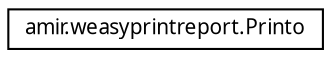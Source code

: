 digraph "Graphical Class Hierarchy"
{
 // LATEX_PDF_SIZE
  edge [fontname="FreeSans.ttf",fontsize="10",labelfontname="FreeSans.ttf",labelfontsize="10"];
  node [fontname="FreeSans.ttf",fontsize="10",shape=record];
  rankdir="LR";
  Node0 [label="amir.weasyprintreport.Printo",height=0.2,width=0.4,color="black", fillcolor="white", style="filled",URL="$classamir_1_1weasyprintreport_1_1_printo.html",tooltip=" "];
}
